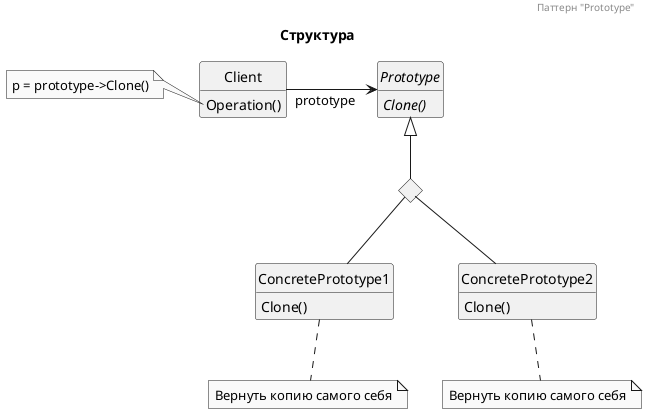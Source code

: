 @startuml
skinparam {
  groupInheritance 2
  linetype polyline 
  style strictuml
  monochrome true
}

hide empty members
title Структура
header Паттерн "Prototype"

diamond " " as C

abstract class Prototype {
  {abstract} Clone()
}

class ConcretePrototype1 {
  Clone()
}

note bottom of ConcretePrototype1
  Вернуть копию самого себя
end note

class ConcretePrototype2 {
  Clone()
}

note bottom of ConcretePrototype2
  Вернуть копию самого себя
end note

class Client {
  Operation()
}

note left of Client::Operation()
  p = prototype->Clone()
end note

Client "prototype" -r-> Prototype : \t\t
ConcretePrototype1 -u- C
ConcretePrototype2 -u- C
C -u-|> Prototype
@enduml
